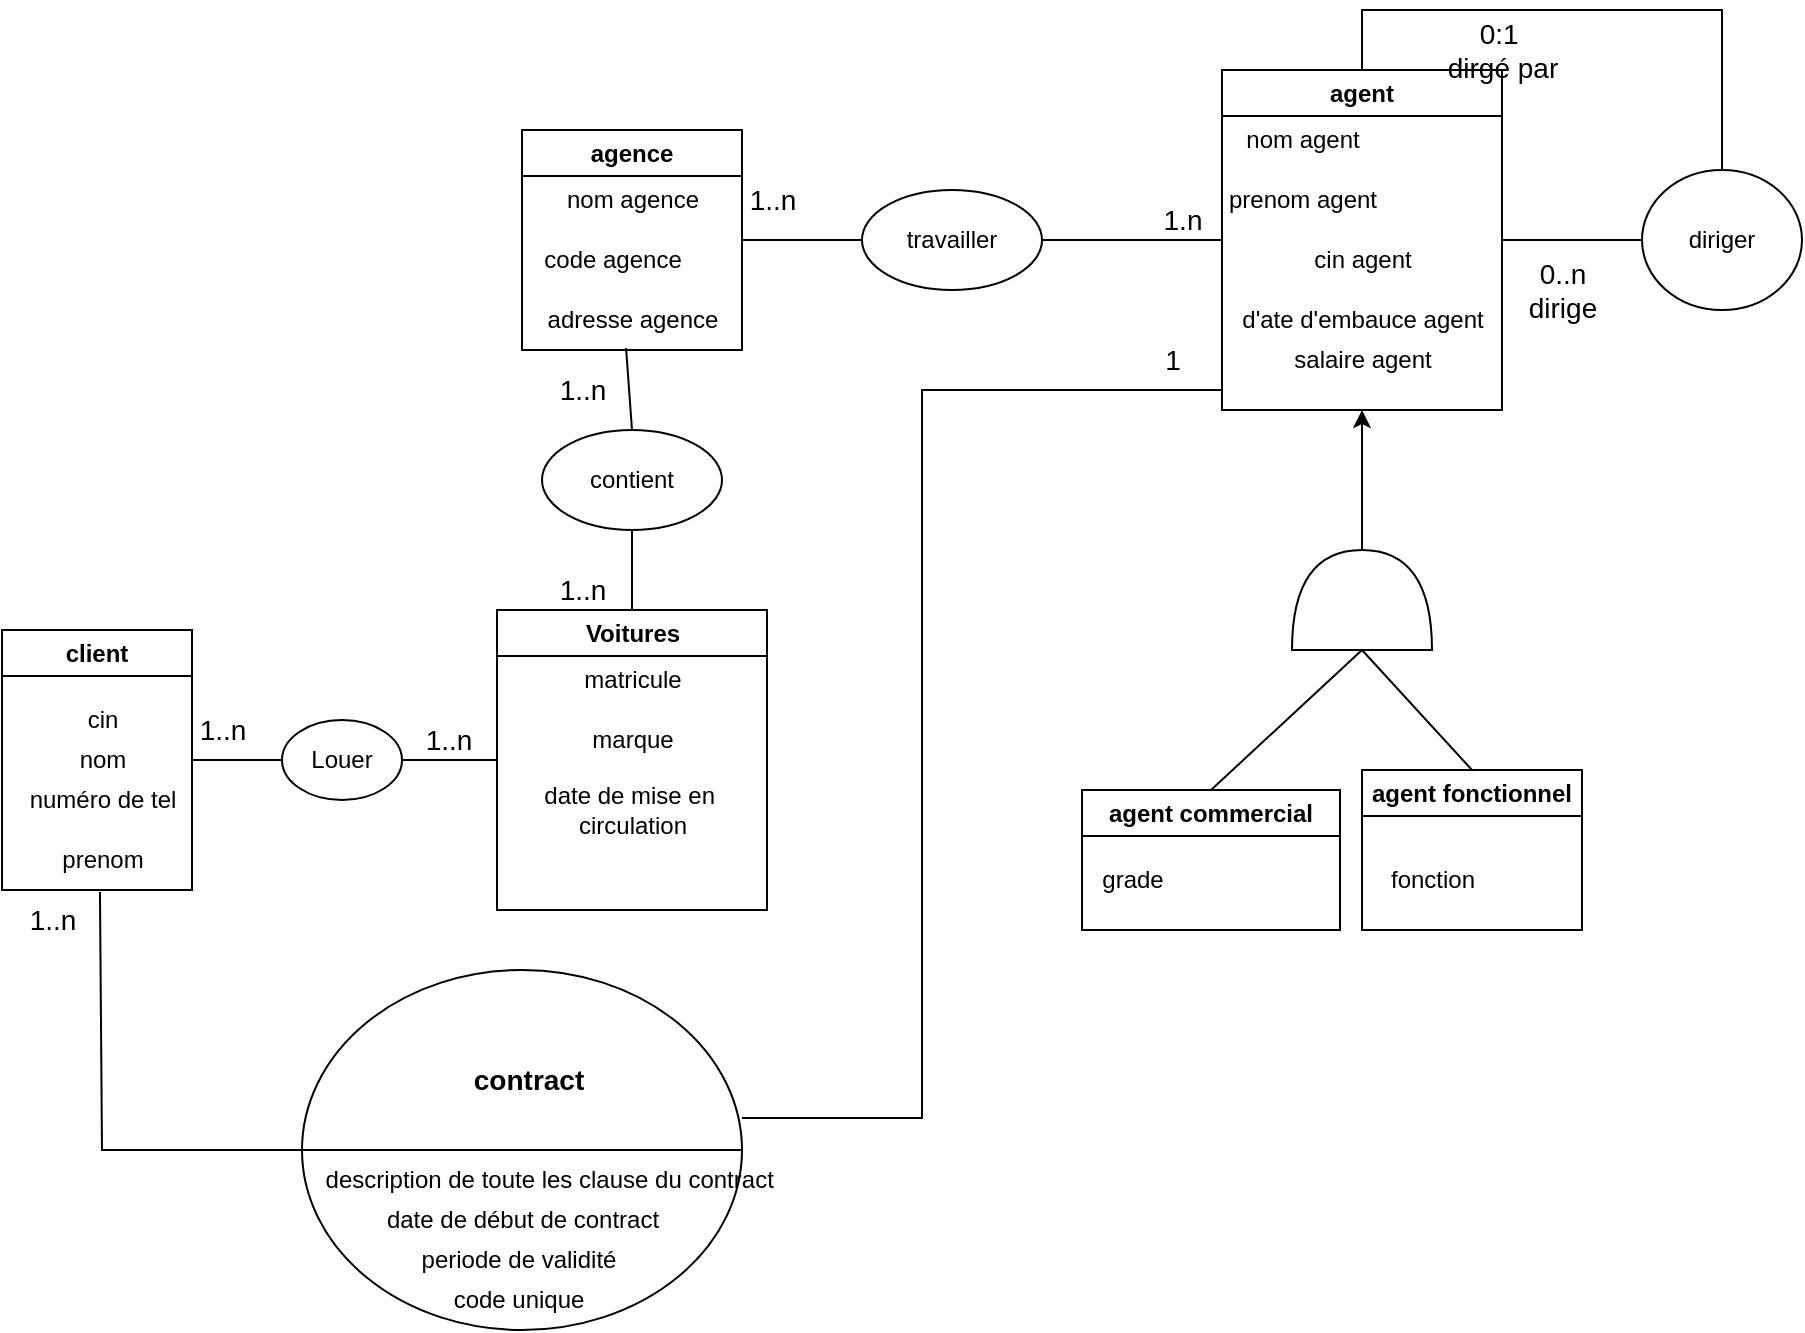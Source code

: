 <mxfile version="20.8.13" type="device"><diagram name="Page-1" id="qdFn-AmG0jRzjPquByN_"><mxGraphModel dx="1970" dy="486" grid="1" gridSize="10" guides="1" tooltips="1" connect="1" arrows="1" fold="1" page="1" pageScale="1" pageWidth="850" pageHeight="1100" math="0" shadow="0"><root><mxCell id="0"/><mxCell id="1" parent="0"/><mxCell id="M0zJwmBRiGBpOYZBibm2-1" value="agence" style="swimlane;whiteSpace=wrap;html=1;" vertex="1" parent="1"><mxGeometry x="150" y="80" width="110" height="110" as="geometry"/></mxCell><mxCell id="M0zJwmBRiGBpOYZBibm2-4" value="adresse agence" style="text;html=1;align=center;verticalAlign=middle;resizable=0;points=[];autosize=1;strokeColor=none;fillColor=none;" vertex="1" parent="M0zJwmBRiGBpOYZBibm2-1"><mxGeometry y="80" width="110" height="30" as="geometry"/></mxCell><mxCell id="M0zJwmBRiGBpOYZBibm2-3" value="code agence" style="text;html=1;align=center;verticalAlign=middle;resizable=0;points=[];autosize=1;strokeColor=none;fillColor=none;" vertex="1" parent="M0zJwmBRiGBpOYZBibm2-1"><mxGeometry y="50" width="90" height="30" as="geometry"/></mxCell><mxCell id="M0zJwmBRiGBpOYZBibm2-2" value="nom agence" style="text;html=1;align=center;verticalAlign=middle;resizable=0;points=[];autosize=1;strokeColor=none;fillColor=none;" vertex="1" parent="M0zJwmBRiGBpOYZBibm2-1"><mxGeometry x="10" y="20" width="90" height="30" as="geometry"/></mxCell><mxCell id="M0zJwmBRiGBpOYZBibm2-9" value="agent" style="swimlane;whiteSpace=wrap;html=1;" vertex="1" parent="1"><mxGeometry x="500" y="50" width="140" height="170" as="geometry"/></mxCell><mxCell id="M0zJwmBRiGBpOYZBibm2-10" value="nom agent" style="text;html=1;align=center;verticalAlign=middle;resizable=0;points=[];autosize=1;strokeColor=none;fillColor=none;" vertex="1" parent="M0zJwmBRiGBpOYZBibm2-9"><mxGeometry y="20" width="80" height="30" as="geometry"/></mxCell><mxCell id="M0zJwmBRiGBpOYZBibm2-11" value="prenom agent" style="text;html=1;align=center;verticalAlign=middle;resizable=0;points=[];autosize=1;strokeColor=none;fillColor=none;" vertex="1" parent="M0zJwmBRiGBpOYZBibm2-9"><mxGeometry x="-10" y="50" width="100" height="30" as="geometry"/></mxCell><mxCell id="M0zJwmBRiGBpOYZBibm2-12" value="cin agent" style="text;html=1;align=center;verticalAlign=middle;resizable=0;points=[];autosize=1;strokeColor=none;fillColor=none;" vertex="1" parent="M0zJwmBRiGBpOYZBibm2-9"><mxGeometry x="35" y="80" width="70" height="30" as="geometry"/></mxCell><mxCell id="M0zJwmBRiGBpOYZBibm2-13" value="d'ate d'embauce agent" style="text;html=1;align=center;verticalAlign=middle;resizable=0;points=[];autosize=1;strokeColor=none;fillColor=none;" vertex="1" parent="M0zJwmBRiGBpOYZBibm2-9"><mxGeometry y="110" width="140" height="30" as="geometry"/></mxCell><mxCell id="M0zJwmBRiGBpOYZBibm2-14" value="salaire agent" style="text;html=1;align=center;verticalAlign=middle;resizable=0;points=[];autosize=1;strokeColor=none;fillColor=none;" vertex="1" parent="M0zJwmBRiGBpOYZBibm2-9"><mxGeometry x="25" y="130" width="90" height="30" as="geometry"/></mxCell><mxCell id="M0zJwmBRiGBpOYZBibm2-16" value="travailler" style="ellipse;whiteSpace=wrap;html=1;" vertex="1" parent="1"><mxGeometry x="320" y="110" width="90" height="50" as="geometry"/></mxCell><mxCell id="M0zJwmBRiGBpOYZBibm2-17" value="" style="endArrow=none;html=1;rounded=0;exitX=1;exitY=0.5;exitDx=0;exitDy=0;entryX=0;entryY=0.5;entryDx=0;entryDy=0;" edge="1" parent="1" source="M0zJwmBRiGBpOYZBibm2-1" target="M0zJwmBRiGBpOYZBibm2-16"><mxGeometry width="50" height="50" relative="1" as="geometry"><mxPoint x="400" y="300" as="sourcePoint"/><mxPoint x="450" y="250" as="targetPoint"/></mxGeometry></mxCell><mxCell id="M0zJwmBRiGBpOYZBibm2-18" value="" style="endArrow=none;html=1;rounded=0;exitX=1;exitY=0.5;exitDx=0;exitDy=0;entryX=0;entryY=0.5;entryDx=0;entryDy=0;" edge="1" parent="1" source="M0zJwmBRiGBpOYZBibm2-16" target="M0zJwmBRiGBpOYZBibm2-9"><mxGeometry width="50" height="50" relative="1" as="geometry"><mxPoint x="400" y="300" as="sourcePoint"/><mxPoint x="460" y="210" as="targetPoint"/></mxGeometry></mxCell><mxCell id="M0zJwmBRiGBpOYZBibm2-19" value="" style="endArrow=none;html=1;rounded=0;entryX=1;entryY=0.5;entryDx=0;entryDy=0;exitX=0;exitY=0.5;exitDx=0;exitDy=0;" edge="1" parent="1" source="M0zJwmBRiGBpOYZBibm2-20" target="M0zJwmBRiGBpOYZBibm2-9"><mxGeometry width="50" height="50" relative="1" as="geometry"><mxPoint x="700" y="140" as="sourcePoint"/><mxPoint x="450" y="150" as="targetPoint"/></mxGeometry></mxCell><mxCell id="M0zJwmBRiGBpOYZBibm2-20" value="diriger" style="ellipse;whiteSpace=wrap;html=1;" vertex="1" parent="1"><mxGeometry x="710" y="100" width="80" height="70" as="geometry"/></mxCell><mxCell id="M0zJwmBRiGBpOYZBibm2-21" value="" style="endArrow=none;html=1;rounded=0;exitX=0.5;exitY=0;exitDx=0;exitDy=0;entryX=0.5;entryY=0;entryDx=0;entryDy=0;" edge="1" parent="1" source="M0zJwmBRiGBpOYZBibm2-20" target="M0zJwmBRiGBpOYZBibm2-9"><mxGeometry width="50" height="50" relative="1" as="geometry"><mxPoint x="400" y="200" as="sourcePoint"/><mxPoint x="450" y="150" as="targetPoint"/><Array as="points"><mxPoint x="750" y="20"/><mxPoint x="570" y="20"/></Array></mxGeometry></mxCell><mxCell id="M0zJwmBRiGBpOYZBibm2-22" value="" style="shape=or;whiteSpace=wrap;html=1;direction=north;" vertex="1" parent="1"><mxGeometry x="535" y="290" width="70" height="50" as="geometry"/></mxCell><mxCell id="M0zJwmBRiGBpOYZBibm2-23" value="" style="endArrow=classic;html=1;rounded=0;exitX=1;exitY=0.5;exitDx=0;exitDy=0;exitPerimeter=0;entryX=0.5;entryY=1;entryDx=0;entryDy=0;" edge="1" parent="1" source="M0zJwmBRiGBpOYZBibm2-22" target="M0zJwmBRiGBpOYZBibm2-9"><mxGeometry width="50" height="50" relative="1" as="geometry"><mxPoint x="400" y="300" as="sourcePoint"/><mxPoint x="560" y="220" as="targetPoint"/></mxGeometry></mxCell><mxCell id="M0zJwmBRiGBpOYZBibm2-25" value="" style="endArrow=none;html=1;rounded=0;entryX=0;entryY=0.5;entryDx=0;entryDy=0;entryPerimeter=0;exitX=0.5;exitY=0;exitDx=0;exitDy=0;" edge="1" parent="1" source="M0zJwmBRiGBpOYZBibm2-26" target="M0zJwmBRiGBpOYZBibm2-22"><mxGeometry width="50" height="50" relative="1" as="geometry"><mxPoint x="480" y="410" as="sourcePoint"/><mxPoint x="450" y="410" as="targetPoint"/></mxGeometry></mxCell><mxCell id="M0zJwmBRiGBpOYZBibm2-26" value="agent commercial" style="swimlane;whiteSpace=wrap;html=1;" vertex="1" parent="1"><mxGeometry x="430" y="410" width="129" height="70" as="geometry"/></mxCell><mxCell id="M0zJwmBRiGBpOYZBibm2-29" value="grade" style="text;html=1;align=center;verticalAlign=middle;resizable=0;points=[];autosize=1;strokeColor=none;fillColor=none;" vertex="1" parent="M0zJwmBRiGBpOYZBibm2-26"><mxGeometry y="30" width="50" height="30" as="geometry"/></mxCell><mxCell id="M0zJwmBRiGBpOYZBibm2-27" value="agent fonctionnel" style="swimlane;whiteSpace=wrap;html=1;" vertex="1" parent="1"><mxGeometry x="570" y="400" width="110" height="80" as="geometry"/></mxCell><mxCell id="M0zJwmBRiGBpOYZBibm2-30" value="fonction" style="text;html=1;align=center;verticalAlign=middle;resizable=0;points=[];autosize=1;strokeColor=none;fillColor=none;" vertex="1" parent="M0zJwmBRiGBpOYZBibm2-27"><mxGeometry y="40" width="70" height="30" as="geometry"/></mxCell><mxCell id="M0zJwmBRiGBpOYZBibm2-28" value="" style="endArrow=none;html=1;rounded=0;entryX=0;entryY=0.5;entryDx=0;entryDy=0;entryPerimeter=0;exitX=0.5;exitY=0;exitDx=0;exitDy=0;" edge="1" parent="1" source="M0zJwmBRiGBpOYZBibm2-27" target="M0zJwmBRiGBpOYZBibm2-22"><mxGeometry width="50" height="50" relative="1" as="geometry"><mxPoint x="400" y="460" as="sourcePoint"/><mxPoint x="450" y="410" as="targetPoint"/></mxGeometry></mxCell><mxCell id="M0zJwmBRiGBpOYZBibm2-31" value="Voitures" style="swimlane;whiteSpace=wrap;html=1;" vertex="1" parent="1"><mxGeometry x="137.5" y="320" width="135" height="150" as="geometry"/></mxCell><mxCell id="M0zJwmBRiGBpOYZBibm2-33" value="marque" style="text;html=1;align=center;verticalAlign=middle;resizable=0;points=[];autosize=1;strokeColor=none;fillColor=none;" vertex="1" parent="M0zJwmBRiGBpOYZBibm2-31"><mxGeometry x="37.5" y="50" width="60" height="30" as="geometry"/></mxCell><mxCell id="M0zJwmBRiGBpOYZBibm2-32" value="matricule" style="text;html=1;align=center;verticalAlign=middle;resizable=0;points=[];autosize=1;strokeColor=none;fillColor=none;" vertex="1" parent="M0zJwmBRiGBpOYZBibm2-31"><mxGeometry x="32.5" y="20" width="70" height="30" as="geometry"/></mxCell><mxCell id="M0zJwmBRiGBpOYZBibm2-34" value="date de mise en&amp;nbsp;&lt;br&gt;circulation" style="text;html=1;align=center;verticalAlign=middle;resizable=0;points=[];autosize=1;strokeColor=none;fillColor=none;" vertex="1" parent="M0zJwmBRiGBpOYZBibm2-31"><mxGeometry x="12.5" y="80" width="110" height="40" as="geometry"/></mxCell><mxCell id="M0zJwmBRiGBpOYZBibm2-35" value="contient" style="ellipse;whiteSpace=wrap;html=1;" vertex="1" parent="1"><mxGeometry x="160" y="230" width="90" height="50" as="geometry"/></mxCell><mxCell id="M0zJwmBRiGBpOYZBibm2-36" value="" style="endArrow=none;html=1;rounded=0;exitX=0.5;exitY=0;exitDx=0;exitDy=0;entryX=0.5;entryY=1;entryDx=0;entryDy=0;" edge="1" parent="1" target="M0zJwmBRiGBpOYZBibm2-35" source="M0zJwmBRiGBpOYZBibm2-31"><mxGeometry width="50" height="50" relative="1" as="geometry"><mxPoint x="100" y="245" as="sourcePoint"/><mxPoint x="290" y="360" as="targetPoint"/></mxGeometry></mxCell><mxCell id="M0zJwmBRiGBpOYZBibm2-37" value="" style="endArrow=none;html=1;rounded=0;exitX=0.5;exitY=0;exitDx=0;exitDy=0;entryX=0.473;entryY=0.967;entryDx=0;entryDy=0;entryPerimeter=0;" edge="1" parent="1" source="M0zJwmBRiGBpOYZBibm2-35" target="M0zJwmBRiGBpOYZBibm2-4"><mxGeometry width="50" height="50" relative="1" as="geometry"><mxPoint x="240" y="410" as="sourcePoint"/><mxPoint x="340" y="245" as="targetPoint"/></mxGeometry></mxCell><mxCell id="M0zJwmBRiGBpOYZBibm2-38" value="client" style="swimlane;whiteSpace=wrap;html=1;" vertex="1" parent="1"><mxGeometry x="-110" y="330" width="95" height="130" as="geometry"/></mxCell><mxCell id="M0zJwmBRiGBpOYZBibm2-42" value="numéro de tel" style="text;html=1;align=center;verticalAlign=middle;resizable=0;points=[];autosize=1;strokeColor=none;fillColor=none;" vertex="1" parent="M0zJwmBRiGBpOYZBibm2-38"><mxGeometry y="70" width="100" height="30" as="geometry"/></mxCell><mxCell id="M0zJwmBRiGBpOYZBibm2-40" value="nom" style="text;html=1;align=center;verticalAlign=middle;resizable=0;points=[];autosize=1;strokeColor=none;fillColor=none;" vertex="1" parent="M0zJwmBRiGBpOYZBibm2-38"><mxGeometry x="25" y="50" width="50" height="30" as="geometry"/></mxCell><mxCell id="M0zJwmBRiGBpOYZBibm2-39" value="cin" style="text;html=1;align=center;verticalAlign=middle;resizable=0;points=[];autosize=1;strokeColor=none;fillColor=none;" vertex="1" parent="M0zJwmBRiGBpOYZBibm2-38"><mxGeometry x="30" y="30" width="40" height="30" as="geometry"/></mxCell><mxCell id="M0zJwmBRiGBpOYZBibm2-41" value="prenom" style="text;html=1;align=center;verticalAlign=middle;resizable=0;points=[];autosize=1;strokeColor=none;fillColor=none;" vertex="1" parent="M0zJwmBRiGBpOYZBibm2-38"><mxGeometry x="20" y="100" width="60" height="30" as="geometry"/></mxCell><mxCell id="M0zJwmBRiGBpOYZBibm2-43" value="Louer" style="ellipse;whiteSpace=wrap;html=1;" vertex="1" parent="1"><mxGeometry x="30" y="375" width="60" height="40" as="geometry"/></mxCell><mxCell id="M0zJwmBRiGBpOYZBibm2-45" value="" style="endArrow=none;html=1;rounded=0;exitX=1;exitY=0.5;exitDx=0;exitDy=0;" edge="1" parent="1" source="M0zJwmBRiGBpOYZBibm2-38"><mxGeometry width="50" height="50" relative="1" as="geometry"><mxPoint x="400" y="420" as="sourcePoint"/><mxPoint x="30" y="395" as="targetPoint"/></mxGeometry></mxCell><mxCell id="M0zJwmBRiGBpOYZBibm2-46" value="" style="endArrow=none;html=1;rounded=0;exitX=1;exitY=0.5;exitDx=0;exitDy=0;entryX=0;entryY=0.5;entryDx=0;entryDy=0;" edge="1" parent="1" source="M0zJwmBRiGBpOYZBibm2-43" target="M0zJwmBRiGBpOYZBibm2-31"><mxGeometry width="50" height="50" relative="1" as="geometry"><mxPoint x="400" y="420" as="sourcePoint"/><mxPoint x="450" y="370" as="targetPoint"/></mxGeometry></mxCell><mxCell id="M0zJwmBRiGBpOYZBibm2-47" value="" style="shape=lineEllipse;perimeter=ellipsePerimeter;whiteSpace=wrap;html=1;backgroundOutline=1;" vertex="1" parent="1"><mxGeometry x="40" y="500" width="220" height="180" as="geometry"/></mxCell><mxCell id="M0zJwmBRiGBpOYZBibm2-48" value="&lt;b&gt;&lt;font style=&quot;font-size: 14px;&quot;&gt;contract&lt;/font&gt;&lt;/b&gt;" style="text;html=1;align=center;verticalAlign=middle;resizable=0;points=[];autosize=1;strokeColor=none;fillColor=none;" vertex="1" parent="1"><mxGeometry x="112.5" y="540" width="80" height="30" as="geometry"/></mxCell><mxCell id="M0zJwmBRiGBpOYZBibm2-50" value="code unique" style="text;html=1;align=center;verticalAlign=middle;resizable=0;points=[];autosize=1;strokeColor=none;fillColor=none;" vertex="1" parent="1"><mxGeometry x="102.5" y="650" width="90" height="30" as="geometry"/></mxCell><mxCell id="M0zJwmBRiGBpOYZBibm2-51" value="date de début de contract" style="text;html=1;align=center;verticalAlign=middle;resizable=0;points=[];autosize=1;strokeColor=none;fillColor=none;" vertex="1" parent="1"><mxGeometry x="70" y="610" width="160" height="30" as="geometry"/></mxCell><mxCell id="M0zJwmBRiGBpOYZBibm2-53" value="periode de validité" style="text;html=1;align=center;verticalAlign=middle;resizable=0;points=[];autosize=1;strokeColor=none;fillColor=none;" vertex="1" parent="1"><mxGeometry x="87.5" y="630" width="120" height="30" as="geometry"/></mxCell><mxCell id="M0zJwmBRiGBpOYZBibm2-54" value="description de toute les clause du contract&amp;nbsp;" style="text;html=1;align=center;verticalAlign=middle;resizable=0;points=[];autosize=1;strokeColor=none;fillColor=none;" vertex="1" parent="1"><mxGeometry x="40" y="590" width="250" height="30" as="geometry"/></mxCell><mxCell id="M0zJwmBRiGBpOYZBibm2-55" value="" style="endArrow=none;html=1;rounded=0;fontSize=14;exitX=0.483;exitY=1.033;exitDx=0;exitDy=0;exitPerimeter=0;entryX=0.008;entryY=0;entryDx=0;entryDy=0;entryPerimeter=0;" edge="1" parent="1" source="M0zJwmBRiGBpOYZBibm2-41" target="M0zJwmBRiGBpOYZBibm2-54"><mxGeometry width="50" height="50" relative="1" as="geometry"><mxPoint x="240" y="560" as="sourcePoint"/><mxPoint x="-60" y="600" as="targetPoint"/><Array as="points"><mxPoint x="-60" y="590"/></Array></mxGeometry></mxCell><mxCell id="M0zJwmBRiGBpOYZBibm2-56" value="" style="endArrow=none;html=1;rounded=0;fontSize=14;exitX=1;exitY=0.411;exitDx=0;exitDy=0;exitPerimeter=0;" edge="1" parent="1" source="M0zJwmBRiGBpOYZBibm2-47"><mxGeometry width="50" height="50" relative="1" as="geometry"><mxPoint x="360" y="600" as="sourcePoint"/><mxPoint x="500" y="210" as="targetPoint"/><Array as="points"><mxPoint x="350" y="574"/><mxPoint x="350" y="210"/></Array></mxGeometry></mxCell><mxCell id="M0zJwmBRiGBpOYZBibm2-57" value="1..n" style="text;html=1;align=center;verticalAlign=middle;resizable=0;points=[];autosize=1;strokeColor=none;fillColor=none;fontSize=14;" vertex="1" parent="1"><mxGeometry x="-25" y="365" width="50" height="30" as="geometry"/></mxCell><mxCell id="M0zJwmBRiGBpOYZBibm2-58" value="1..n" style="text;html=1;align=center;verticalAlign=middle;resizable=0;points=[];autosize=1;strokeColor=none;fillColor=none;fontSize=14;" vertex="1" parent="1"><mxGeometry x="87.5" y="370" width="50" height="30" as="geometry"/></mxCell><mxCell id="M0zJwmBRiGBpOYZBibm2-59" value="1..n" style="text;html=1;align=center;verticalAlign=middle;resizable=0;points=[];autosize=1;strokeColor=none;fillColor=none;fontSize=14;" vertex="1" parent="1"><mxGeometry x="250" y="100" width="50" height="30" as="geometry"/></mxCell><mxCell id="M0zJwmBRiGBpOYZBibm2-60" value="1.n&lt;br&gt;" style="text;html=1;align=center;verticalAlign=middle;resizable=0;points=[];autosize=1;strokeColor=none;fillColor=none;fontSize=14;" vertex="1" parent="1"><mxGeometry x="460" y="110" width="40" height="30" as="geometry"/></mxCell><mxCell id="M0zJwmBRiGBpOYZBibm2-61" value="1..n" style="text;html=1;align=center;verticalAlign=middle;resizable=0;points=[];autosize=1;strokeColor=none;fillColor=none;fontSize=14;" vertex="1" parent="1"><mxGeometry x="155" y="195" width="50" height="30" as="geometry"/></mxCell><mxCell id="M0zJwmBRiGBpOYZBibm2-62" value="1..n" style="text;html=1;align=center;verticalAlign=middle;resizable=0;points=[];autosize=1;strokeColor=none;fillColor=none;fontSize=14;" vertex="1" parent="1"><mxGeometry x="155" y="295" width="50" height="30" as="geometry"/></mxCell><mxCell id="M0zJwmBRiGBpOYZBibm2-63" value="1..n" style="text;html=1;align=center;verticalAlign=middle;resizable=0;points=[];autosize=1;strokeColor=none;fillColor=none;fontSize=14;" vertex="1" parent="1"><mxGeometry x="-110" y="460" width="50" height="30" as="geometry"/></mxCell><mxCell id="M0zJwmBRiGBpOYZBibm2-64" value="1" style="text;html=1;align=center;verticalAlign=middle;resizable=0;points=[];autosize=1;strokeColor=none;fillColor=none;fontSize=14;" vertex="1" parent="1"><mxGeometry x="460" y="180" width="30" height="30" as="geometry"/></mxCell><mxCell id="M0zJwmBRiGBpOYZBibm2-65" value="0:1&amp;nbsp;&lt;br&gt;dirgé par" style="text;html=1;align=center;verticalAlign=middle;resizable=0;points=[];autosize=1;strokeColor=none;fillColor=none;fontSize=14;" vertex="1" parent="1"><mxGeometry x="600" y="15" width="80" height="50" as="geometry"/></mxCell><mxCell id="M0zJwmBRiGBpOYZBibm2-66" value="0..n&lt;br&gt;dirige" style="text;html=1;align=center;verticalAlign=middle;resizable=0;points=[];autosize=1;strokeColor=none;fillColor=none;fontSize=14;" vertex="1" parent="1"><mxGeometry x="640" y="135" width="60" height="50" as="geometry"/></mxCell></root></mxGraphModel></diagram></mxfile>